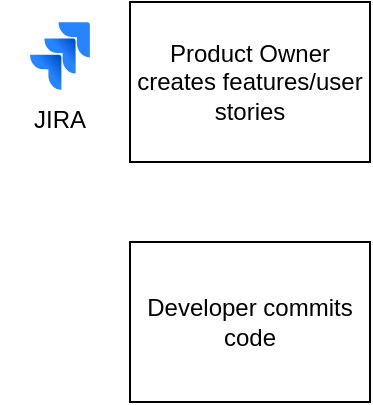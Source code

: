 <mxfile version="24.4.13" type="github">
  <diagram name="Page-1" id="VWCOT1s2UIXs_mF2nwTO">
    <mxGraphModel dx="662" dy="343" grid="1" gridSize="10" guides="1" tooltips="1" connect="1" arrows="1" fold="1" page="1" pageScale="1" pageWidth="850" pageHeight="1100" math="0" shadow="0">
      <root>
        <mxCell id="0" />
        <mxCell id="1" parent="0" />
        <mxCell id="LeMREfr2Gr5GjN9Xj37d-1" value="Product Owner creates features/user stories" style="rounded=0;whiteSpace=wrap;html=1;rotation=0;fillStyle=dots;" vertex="1" parent="1">
          <mxGeometry x="120" y="80" width="120" height="80" as="geometry" />
        </mxCell>
        <mxCell id="LeMREfr2Gr5GjN9Xj37d-6" value="" style="group" vertex="1" connectable="0" parent="1">
          <mxGeometry x="55" y="90" width="60" height="64" as="geometry" />
        </mxCell>
        <mxCell id="LeMREfr2Gr5GjN9Xj37d-4" value="" style="image;html=1;image=img/lib/atlassian/Jira_Logo.svg;" vertex="1" parent="LeMREfr2Gr5GjN9Xj37d-6">
          <mxGeometry x="15" width="30" height="34" as="geometry" />
        </mxCell>
        <mxCell id="LeMREfr2Gr5GjN9Xj37d-5" value="JIRA" style="text;html=1;align=center;verticalAlign=middle;whiteSpace=wrap;rounded=0;" vertex="1" parent="LeMREfr2Gr5GjN9Xj37d-6">
          <mxGeometry y="34" width="60" height="30" as="geometry" />
        </mxCell>
        <mxCell id="LeMREfr2Gr5GjN9Xj37d-7" value="Developer commits code" style="rounded=0;whiteSpace=wrap;html=1;rotation=0;fillStyle=dots;" vertex="1" parent="1">
          <mxGeometry x="120" y="200" width="120" height="80" as="geometry" />
        </mxCell>
      </root>
    </mxGraphModel>
  </diagram>
</mxfile>
